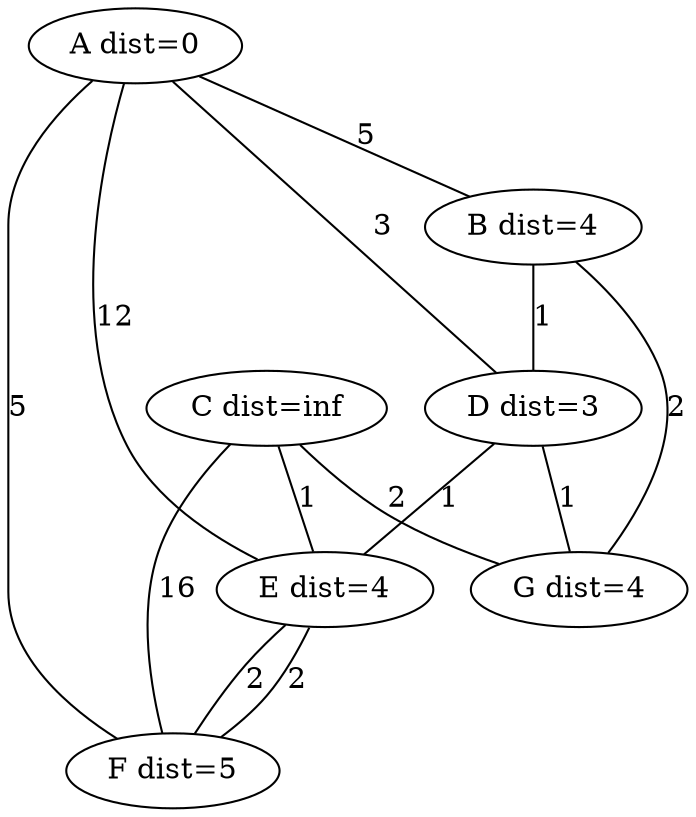 graph G{
graph [size = "7.75,10.25"]
<A dist=0> -- <B dist=4> [label="5"];
<A dist=0> -- <D dist=3> [label="3"];
<A dist=0> -- <E dist=4> [label="12"];
<A dist=0> -- <F dist=5> [label="5"];
<B dist=4> -- <D dist=3> [label="1"];
<B dist=4> -- <G dist=4> [label="2"];
<C dist=inf> -- <G dist=4> [label="2"];
<C dist=inf> -- <E dist=4> [label="1"];
<C dist=inf> -- <F dist=5> [label="16"];
<D dist=3> -- <G dist=4> [label="1"];
<D dist=3> -- <E dist=4> [label="1"];
<E dist=4> -- <F dist=5> [label="2"];
<E dist=4> -- <F dist=5> [label="2"];

}